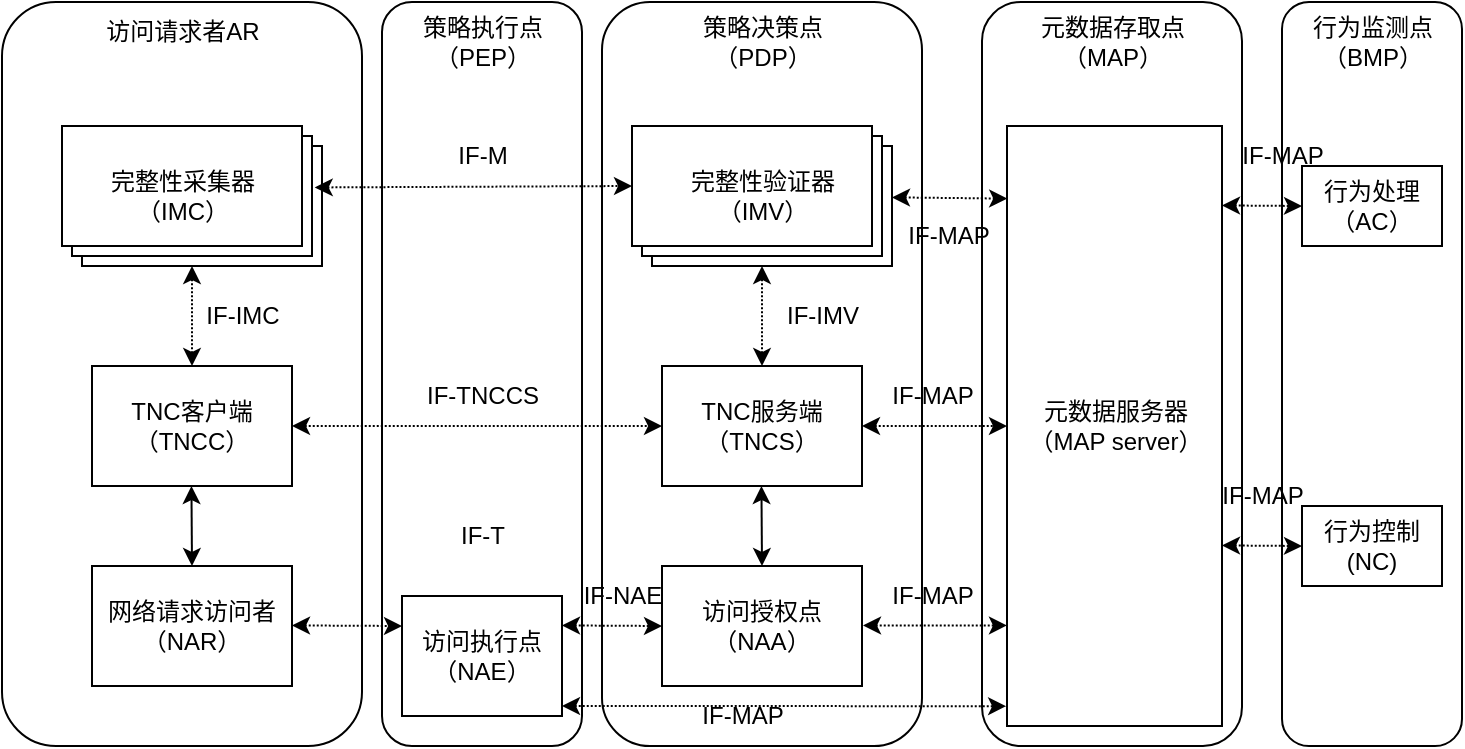 <mxfile version="24.0.7" type="github">
  <diagram name="第 1 页" id="OUOFZtQLKsak4Y4Xav9O">
    <mxGraphModel dx="915" dy="466" grid="1" gridSize="10" guides="1" tooltips="1" connect="1" arrows="1" fold="1" page="1" pageScale="1" pageWidth="827" pageHeight="1169" math="0" shadow="0">
      <root>
        <mxCell id="0" />
        <mxCell id="1" parent="0" />
        <mxCell id="Ihc8870AOwrYsLXTxOh8-8" value="" style="rounded=1;whiteSpace=wrap;html=1;" vertex="1" parent="1">
          <mxGeometry x="130" y="218" width="180" height="372" as="geometry" />
        </mxCell>
        <mxCell id="Ihc8870AOwrYsLXTxOh8-9" value="" style="rounded=1;whiteSpace=wrap;html=1;" vertex="1" parent="1">
          <mxGeometry x="320" y="218" width="100" height="372" as="geometry" />
        </mxCell>
        <mxCell id="Ihc8870AOwrYsLXTxOh8-10" value="" style="rounded=1;whiteSpace=wrap;html=1;" vertex="1" parent="1">
          <mxGeometry x="430" y="218" width="160" height="372" as="geometry" />
        </mxCell>
        <mxCell id="Ihc8870AOwrYsLXTxOh8-11" value="" style="rounded=1;whiteSpace=wrap;html=1;" vertex="1" parent="1">
          <mxGeometry x="620" y="218" width="130" height="372" as="geometry" />
        </mxCell>
        <mxCell id="Ihc8870AOwrYsLXTxOh8-12" value="" style="rounded=1;whiteSpace=wrap;html=1;" vertex="1" parent="1">
          <mxGeometry x="770" y="218" width="90" height="372" as="geometry" />
        </mxCell>
        <mxCell id="Ihc8870AOwrYsLXTxOh8-7" value="访问请求者AR" style="text;html=1;align=center;verticalAlign=middle;resizable=0;points=[];autosize=1;strokeColor=none;fillColor=none;" vertex="1" parent="1">
          <mxGeometry x="170" y="218" width="100" height="30" as="geometry" />
        </mxCell>
        <mxCell id="Ihc8870AOwrYsLXTxOh8-14" value="策略执行点&lt;div&gt;（PEP）&lt;/div&gt;" style="text;html=1;align=center;verticalAlign=middle;resizable=0;points=[];autosize=1;strokeColor=none;fillColor=none;" vertex="1" parent="1">
          <mxGeometry x="330" y="218" width="80" height="40" as="geometry" />
        </mxCell>
        <mxCell id="Ihc8870AOwrYsLXTxOh8-15" value="策略决策点&lt;div&gt;（PDP）&lt;/div&gt;" style="text;html=1;align=center;verticalAlign=middle;resizable=0;points=[];autosize=1;strokeColor=none;fillColor=none;" vertex="1" parent="1">
          <mxGeometry x="470" y="218" width="80" height="40" as="geometry" />
        </mxCell>
        <mxCell id="Ihc8870AOwrYsLXTxOh8-16" value="元数据存取点&lt;div&gt;（MAP）&lt;/div&gt;" style="text;html=1;align=center;verticalAlign=middle;resizable=0;points=[];autosize=1;strokeColor=none;fillColor=none;" vertex="1" parent="1">
          <mxGeometry x="635" y="218" width="100" height="40" as="geometry" />
        </mxCell>
        <mxCell id="Ihc8870AOwrYsLXTxOh8-17" value="行为监测点&lt;div&gt;（BMP）&lt;/div&gt;" style="text;html=1;align=center;verticalAlign=middle;resizable=0;points=[];autosize=1;strokeColor=none;fillColor=none;" vertex="1" parent="1">
          <mxGeometry x="775" y="218" width="80" height="40" as="geometry" />
        </mxCell>
        <mxCell id="Ihc8870AOwrYsLXTxOh8-18" value="" style="verticalLabelPosition=bottom;verticalAlign=top;html=1;shape=mxgraph.basic.layered_rect;dx=10;outlineConnect=0;whiteSpace=wrap;" vertex="1" parent="1">
          <mxGeometry x="160" y="280" width="130" height="70" as="geometry" />
        </mxCell>
        <mxCell id="Ihc8870AOwrYsLXTxOh8-19" value="完整性采集器&lt;div&gt;（IMC）&lt;/div&gt;" style="text;html=1;align=center;verticalAlign=middle;resizable=0;points=[];autosize=1;strokeColor=none;fillColor=none;" vertex="1" parent="1">
          <mxGeometry x="170" y="295" width="100" height="40" as="geometry" />
        </mxCell>
        <mxCell id="Ihc8870AOwrYsLXTxOh8-20" value="TNC客户端&lt;div&gt;（TNCC）&lt;/div&gt;" style="rounded=0;whiteSpace=wrap;html=1;" vertex="1" parent="1">
          <mxGeometry x="175" y="400" width="100" height="60" as="geometry" />
        </mxCell>
        <mxCell id="Ihc8870AOwrYsLXTxOh8-21" value="网络请求访问者&lt;div&gt;（NAR）&lt;/div&gt;" style="rounded=0;whiteSpace=wrap;html=1;" vertex="1" parent="1">
          <mxGeometry x="175" y="500" width="100" height="60" as="geometry" />
        </mxCell>
        <mxCell id="Ihc8870AOwrYsLXTxOh8-22" value="访问执行点&lt;div&gt;（NAE）&lt;/div&gt;" style="rounded=0;whiteSpace=wrap;html=1;" vertex="1" parent="1">
          <mxGeometry x="330" y="515" width="80" height="60" as="geometry" />
        </mxCell>
        <mxCell id="Ihc8870AOwrYsLXTxOh8-23" value="" style="verticalLabelPosition=bottom;verticalAlign=top;html=1;shape=mxgraph.basic.layered_rect;dx=10;outlineConnect=0;whiteSpace=wrap;" vertex="1" parent="1">
          <mxGeometry x="445" y="280" width="130" height="70" as="geometry" />
        </mxCell>
        <mxCell id="Ihc8870AOwrYsLXTxOh8-24" value="完整性验证器&lt;div&gt;（IMV）&lt;/div&gt;" style="text;html=1;align=center;verticalAlign=middle;resizable=0;points=[];autosize=1;strokeColor=none;fillColor=none;" vertex="1" parent="1">
          <mxGeometry x="460" y="295" width="100" height="40" as="geometry" />
        </mxCell>
        <mxCell id="Ihc8870AOwrYsLXTxOh8-25" value="TNC服务端&lt;div&gt;（TNCS）&lt;/div&gt;" style="rounded=0;whiteSpace=wrap;html=1;" vertex="1" parent="1">
          <mxGeometry x="460" y="400" width="100" height="60" as="geometry" />
        </mxCell>
        <mxCell id="Ihc8870AOwrYsLXTxOh8-26" value="访问授权点&lt;div&gt;（NAA）&lt;/div&gt;" style="rounded=0;whiteSpace=wrap;html=1;" vertex="1" parent="1">
          <mxGeometry x="460" y="500" width="100" height="60" as="geometry" />
        </mxCell>
        <mxCell id="Ihc8870AOwrYsLXTxOh8-27" value="元数据&lt;span style=&quot;background-color: initial;&quot;&gt;服务器&lt;/span&gt;&lt;div&gt;（MAP server）&lt;/div&gt;" style="rounded=0;whiteSpace=wrap;html=1;" vertex="1" parent="1">
          <mxGeometry x="632.5" y="280" width="107.5" height="300" as="geometry" />
        </mxCell>
        <mxCell id="Ihc8870AOwrYsLXTxOh8-28" value="" style="endArrow=classic;startArrow=classic;html=1;rounded=0;entryX=0;entryY=0;entryDx=0;entryDy=30;entryPerimeter=0;exitX=0.972;exitY=0.439;exitDx=0;exitDy=0;exitPerimeter=0;dashed=1;dashPattern=1 1;" edge="1" parent="1" source="Ihc8870AOwrYsLXTxOh8-18" target="Ihc8870AOwrYsLXTxOh8-23">
          <mxGeometry width="50" height="50" relative="1" as="geometry">
            <mxPoint x="360" y="380" as="sourcePoint" />
            <mxPoint x="410" y="330" as="targetPoint" />
          </mxGeometry>
        </mxCell>
        <mxCell id="Ihc8870AOwrYsLXTxOh8-29" value="" style="endArrow=classic;startArrow=classic;html=1;rounded=0;entryX=0.001;entryY=0.121;entryDx=0;entryDy=0;entryPerimeter=0;dashed=1;dashPattern=1 1;" edge="1" parent="1" source="Ihc8870AOwrYsLXTxOh8-23" target="Ihc8870AOwrYsLXTxOh8-27">
          <mxGeometry width="50" height="50" relative="1" as="geometry">
            <mxPoint x="580" y="310" as="sourcePoint" />
            <mxPoint x="590" y="320" as="targetPoint" />
          </mxGeometry>
        </mxCell>
        <mxCell id="Ihc8870AOwrYsLXTxOh8-30" value="" style="endArrow=classic;startArrow=classic;html=1;rounded=0;entryX=0;entryY=0.5;entryDx=0;entryDy=0;dashed=1;dashPattern=1 1;exitX=1;exitY=0.5;exitDx=0;exitDy=0;" edge="1" parent="1" source="Ihc8870AOwrYsLXTxOh8-25" target="Ihc8870AOwrYsLXTxOh8-27">
          <mxGeometry width="50" height="50" relative="1" as="geometry">
            <mxPoint x="560" y="430" as="sourcePoint" />
            <mxPoint x="620" y="429.72" as="targetPoint" />
          </mxGeometry>
        </mxCell>
        <mxCell id="Ihc8870AOwrYsLXTxOh8-31" value="" style="endArrow=classic;startArrow=classic;html=1;rounded=0;entryX=-0.004;entryY=0.537;entryDx=0;entryDy=0;entryPerimeter=0;dashed=1;dashPattern=1 1;exitX=1;exitY=0.5;exitDx=0;exitDy=0;" edge="1" parent="1">
          <mxGeometry width="50" height="50" relative="1" as="geometry">
            <mxPoint x="560.5" y="529.72" as="sourcePoint" />
            <mxPoint x="632.5" y="529.72" as="targetPoint" />
          </mxGeometry>
        </mxCell>
        <mxCell id="Ihc8870AOwrYsLXTxOh8-32" value="" style="endArrow=classic;startArrow=classic;html=1;rounded=0;entryX=0;entryY=0.5;entryDx=0;entryDy=0;dashed=1;dashPattern=1 1;exitX=1;exitY=0.5;exitDx=0;exitDy=0;" edge="1" parent="1" target="Ihc8870AOwrYsLXTxOh8-26">
          <mxGeometry width="50" height="50" relative="1" as="geometry">
            <mxPoint x="410" y="529.72" as="sourcePoint" />
            <mxPoint x="482" y="529.72" as="targetPoint" />
          </mxGeometry>
        </mxCell>
        <mxCell id="Ihc8870AOwrYsLXTxOh8-33" value="" style="endArrow=classic;startArrow=classic;html=1;rounded=0;entryX=0;entryY=0.25;entryDx=0;entryDy=0;dashed=1;dashPattern=1 1;exitX=1;exitY=0.5;exitDx=0;exitDy=0;" edge="1" parent="1" target="Ihc8870AOwrYsLXTxOh8-22">
          <mxGeometry width="50" height="50" relative="1" as="geometry">
            <mxPoint x="275" y="529.72" as="sourcePoint" />
            <mxPoint x="325" y="530" as="targetPoint" />
          </mxGeometry>
        </mxCell>
        <mxCell id="Ihc8870AOwrYsLXTxOh8-34" value="" style="endArrow=classic;startArrow=classic;html=1;rounded=0;entryX=0;entryY=0.5;entryDx=0;entryDy=0;dashed=1;dashPattern=1 1;exitX=1;exitY=0.5;exitDx=0;exitDy=0;" edge="1" parent="1" source="Ihc8870AOwrYsLXTxOh8-20" target="Ihc8870AOwrYsLXTxOh8-25">
          <mxGeometry width="50" height="50" relative="1" as="geometry">
            <mxPoint x="300" y="429.72" as="sourcePoint" />
            <mxPoint x="355" y="430" as="targetPoint" />
          </mxGeometry>
        </mxCell>
        <mxCell id="Ihc8870AOwrYsLXTxOh8-35" value="" style="endArrow=classic;startArrow=classic;html=1;rounded=0;dashed=1;dashPattern=1 1;exitX=0.5;exitY=0;exitDx=0;exitDy=0;" edge="1" parent="1" source="Ihc8870AOwrYsLXTxOh8-20" target="Ihc8870AOwrYsLXTxOh8-18">
          <mxGeometry width="50" height="50" relative="1" as="geometry">
            <mxPoint x="295" y="549.72" as="sourcePoint" />
            <mxPoint x="350" y="550" as="targetPoint" />
          </mxGeometry>
        </mxCell>
        <mxCell id="Ihc8870AOwrYsLXTxOh8-36" value="" style="endArrow=classic;startArrow=classic;html=1;rounded=0;exitX=0.5;exitY=0;exitDx=0;exitDy=0;" edge="1" parent="1" source="Ihc8870AOwrYsLXTxOh8-21">
          <mxGeometry width="50" height="50" relative="1" as="geometry">
            <mxPoint x="224.72" y="510" as="sourcePoint" />
            <mxPoint x="224.72" y="460" as="targetPoint" />
          </mxGeometry>
        </mxCell>
        <mxCell id="Ihc8870AOwrYsLXTxOh8-39" value="行为处理（AC）" style="rounded=0;whiteSpace=wrap;html=1;" vertex="1" parent="1">
          <mxGeometry x="780" y="300" width="70" height="40" as="geometry" />
        </mxCell>
        <mxCell id="Ihc8870AOwrYsLXTxOh8-40" value="&lt;div&gt;行为控制&lt;/div&gt;&lt;div&gt;(NC)&lt;/div&gt;" style="rounded=0;whiteSpace=wrap;html=1;" vertex="1" parent="1">
          <mxGeometry x="780" y="470" width="70" height="40" as="geometry" />
        </mxCell>
        <mxCell id="Ihc8870AOwrYsLXTxOh8-41" value="" style="endArrow=classic;startArrow=classic;html=1;rounded=0;dashed=1;dashPattern=1 1;entryX=0;entryY=0.5;entryDx=0;entryDy=0;" edge="1" parent="1" target="Ihc8870AOwrYsLXTxOh8-39">
          <mxGeometry width="50" height="50" relative="1" as="geometry">
            <mxPoint x="740" y="319.72" as="sourcePoint" />
            <mxPoint x="770" y="320" as="targetPoint" />
          </mxGeometry>
        </mxCell>
        <mxCell id="Ihc8870AOwrYsLXTxOh8-42" value="" style="endArrow=classic;startArrow=classic;html=1;rounded=0;dashed=1;dashPattern=1 1;entryX=0;entryY=0.5;entryDx=0;entryDy=0;" edge="1" parent="1" target="Ihc8870AOwrYsLXTxOh8-40">
          <mxGeometry width="50" height="50" relative="1" as="geometry">
            <mxPoint x="740" y="489.72" as="sourcePoint" />
            <mxPoint x="770" y="490" as="targetPoint" />
          </mxGeometry>
        </mxCell>
        <mxCell id="Ihc8870AOwrYsLXTxOh8-43" value="IF-IMC" style="text;html=1;align=center;verticalAlign=middle;resizable=0;points=[];autosize=1;strokeColor=none;fillColor=none;" vertex="1" parent="1">
          <mxGeometry x="220" y="360" width="60" height="30" as="geometry" />
        </mxCell>
        <mxCell id="Ihc8870AOwrYsLXTxOh8-45" value="IF-M" style="text;html=1;align=center;verticalAlign=middle;resizable=0;points=[];autosize=1;strokeColor=none;fillColor=none;" vertex="1" parent="1">
          <mxGeometry x="345" y="280" width="50" height="30" as="geometry" />
        </mxCell>
        <mxCell id="Ihc8870AOwrYsLXTxOh8-46" value="IF-TNCCS" style="text;html=1;align=center;verticalAlign=middle;resizable=0;points=[];autosize=1;strokeColor=none;fillColor=none;" vertex="1" parent="1">
          <mxGeometry x="330" y="400" width="80" height="30" as="geometry" />
        </mxCell>
        <mxCell id="Ihc8870AOwrYsLXTxOh8-47" value="IF-T" style="text;html=1;align=center;verticalAlign=middle;resizable=0;points=[];autosize=1;strokeColor=none;fillColor=none;" vertex="1" parent="1">
          <mxGeometry x="345" y="470" width="50" height="30" as="geometry" />
        </mxCell>
        <mxCell id="Ihc8870AOwrYsLXTxOh8-48" value="" style="endArrow=classic;startArrow=classic;html=1;rounded=0;dashed=1;dashPattern=1 1;exitX=0.5;exitY=0;exitDx=0;exitDy=0;" edge="1" parent="1">
          <mxGeometry width="50" height="50" relative="1" as="geometry">
            <mxPoint x="510" y="400" as="sourcePoint" />
            <mxPoint x="510" y="350" as="targetPoint" />
          </mxGeometry>
        </mxCell>
        <mxCell id="Ihc8870AOwrYsLXTxOh8-49" value="" style="endArrow=classic;startArrow=classic;html=1;rounded=0;exitX=0.5;exitY=0;exitDx=0;exitDy=0;" edge="1" parent="1">
          <mxGeometry width="50" height="50" relative="1" as="geometry">
            <mxPoint x="510" y="500" as="sourcePoint" />
            <mxPoint x="509.72" y="460" as="targetPoint" />
          </mxGeometry>
        </mxCell>
        <mxCell id="Ihc8870AOwrYsLXTxOh8-50" value="IF-IMV" style="text;html=1;align=center;verticalAlign=middle;resizable=0;points=[];autosize=1;strokeColor=none;fillColor=none;" vertex="1" parent="1">
          <mxGeometry x="510" y="360" width="60" height="30" as="geometry" />
        </mxCell>
        <mxCell id="Ihc8870AOwrYsLXTxOh8-51" value="IF-MAP" style="text;html=1;align=center;verticalAlign=middle;resizable=0;points=[];autosize=1;strokeColor=none;fillColor=none;" vertex="1" parent="1">
          <mxGeometry x="572.5" y="320" width="60" height="30" as="geometry" />
        </mxCell>
        <mxCell id="Ihc8870AOwrYsLXTxOh8-52" value="IF-MAP" style="text;html=1;align=center;verticalAlign=middle;resizable=0;points=[];autosize=1;strokeColor=none;fillColor=none;" vertex="1" parent="1">
          <mxGeometry x="565" y="400" width="60" height="30" as="geometry" />
        </mxCell>
        <mxCell id="Ihc8870AOwrYsLXTxOh8-55" value="IF-MAP" style="text;html=1;align=center;verticalAlign=middle;resizable=0;points=[];autosize=1;strokeColor=none;fillColor=none;" vertex="1" parent="1">
          <mxGeometry x="565" y="500" width="60" height="30" as="geometry" />
        </mxCell>
        <mxCell id="Ihc8870AOwrYsLXTxOh8-56" value="IF-MAP" style="text;html=1;align=center;verticalAlign=middle;resizable=0;points=[];autosize=1;strokeColor=none;fillColor=none;" vertex="1" parent="1">
          <mxGeometry x="740" y="280" width="60" height="30" as="geometry" />
        </mxCell>
        <mxCell id="Ihc8870AOwrYsLXTxOh8-57" value="IF-MAP" style="text;html=1;align=center;verticalAlign=middle;resizable=0;points=[];autosize=1;strokeColor=none;fillColor=none;" vertex="1" parent="1">
          <mxGeometry x="730" y="450" width="60" height="30" as="geometry" />
        </mxCell>
        <mxCell id="Ihc8870AOwrYsLXTxOh8-58" value="IF-NAE" style="text;html=1;align=center;verticalAlign=middle;resizable=0;points=[];autosize=1;strokeColor=none;fillColor=none;" vertex="1" parent="1">
          <mxGeometry x="410" y="500" width="60" height="30" as="geometry" />
        </mxCell>
        <mxCell id="Ihc8870AOwrYsLXTxOh8-61" value="" style="endArrow=classic;startArrow=classic;html=1;rounded=0;entryX=-0.004;entryY=0.967;entryDx=0;entryDy=0;dashed=1;dashPattern=1 1;exitX=1;exitY=0.5;exitDx=0;exitDy=0;entryPerimeter=0;" edge="1" parent="1" target="Ihc8870AOwrYsLXTxOh8-27">
          <mxGeometry width="50" height="50" relative="1" as="geometry">
            <mxPoint x="410" y="570" as="sourcePoint" />
            <mxPoint x="595" y="570" as="targetPoint" />
          </mxGeometry>
        </mxCell>
        <mxCell id="Ihc8870AOwrYsLXTxOh8-62" value="IF-MAP" style="text;html=1;align=center;verticalAlign=middle;resizable=0;points=[];autosize=1;strokeColor=none;fillColor=none;" vertex="1" parent="1">
          <mxGeometry x="470" y="560" width="60" height="30" as="geometry" />
        </mxCell>
      </root>
    </mxGraphModel>
  </diagram>
</mxfile>
